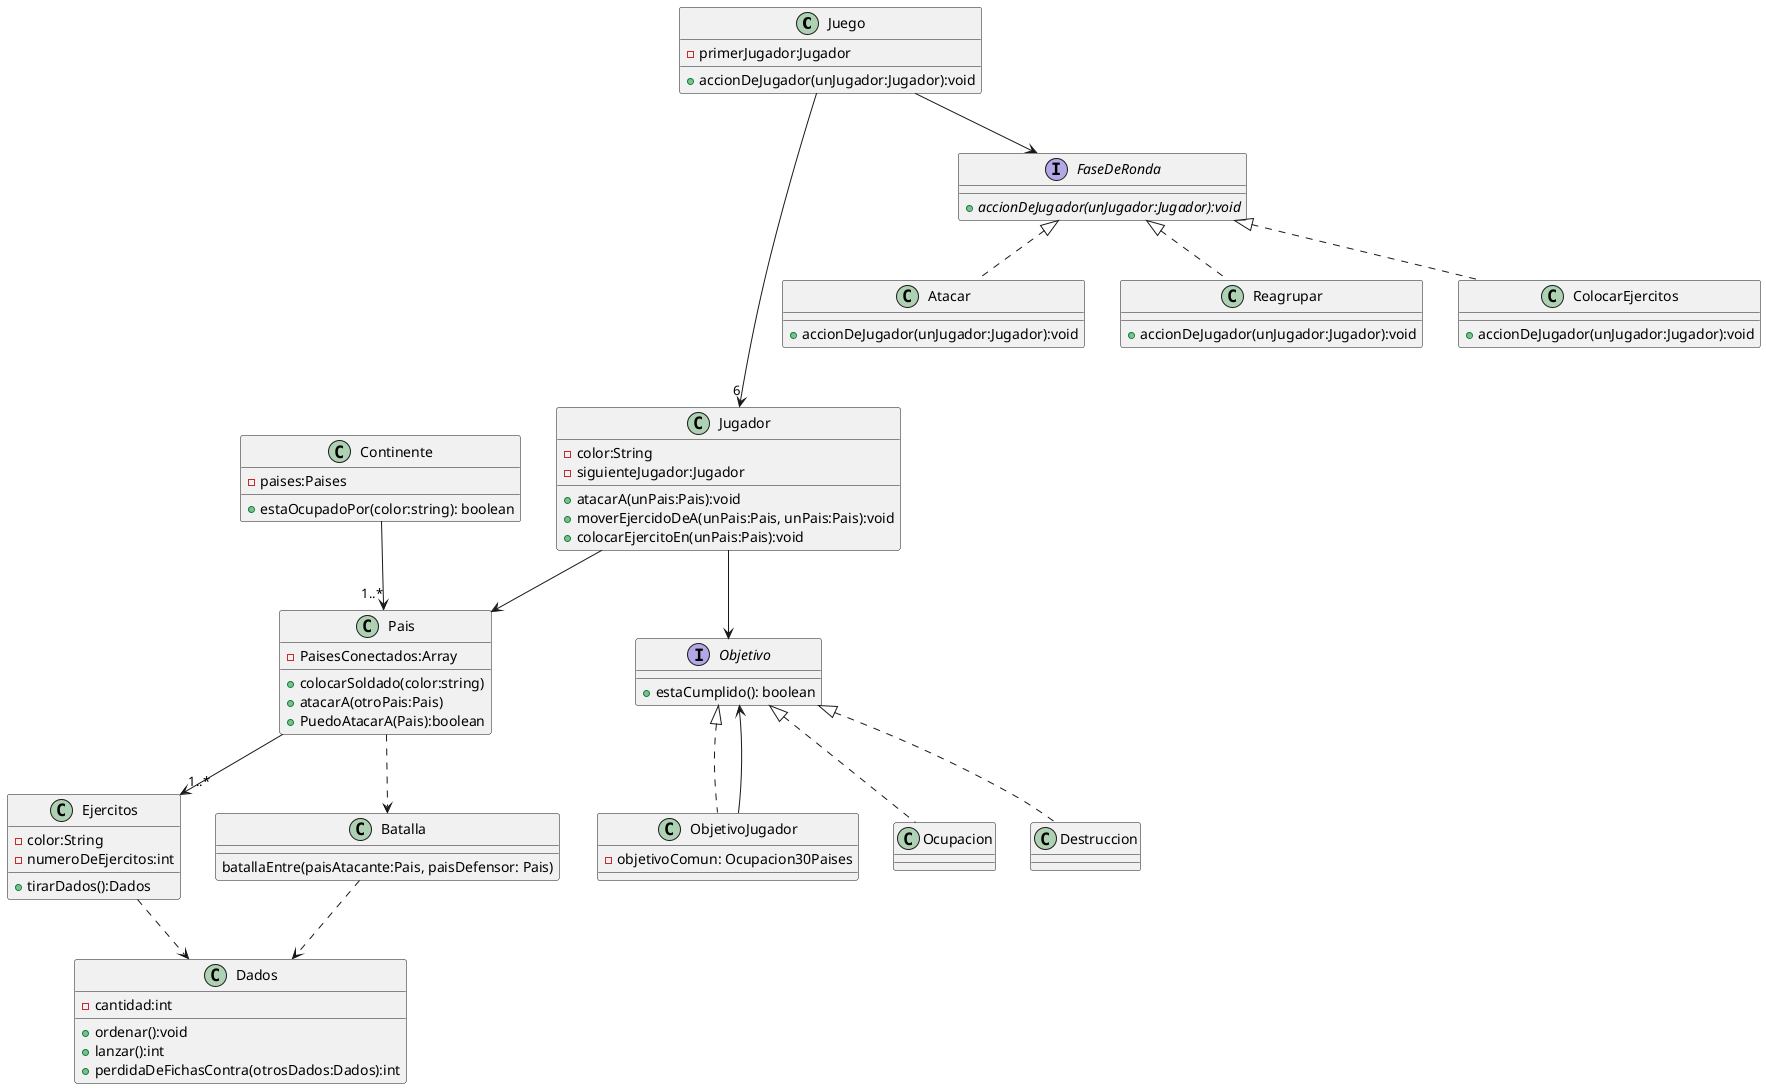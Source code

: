 @startuml
'https://plantuml.com/class-diagram

class Juego{
-primerJugador:Jugador
+accionDeJugador(unJugador:Jugador):void
}

class Jugador{
-color:String
-siguienteJugador:Jugador
+atacarA(unPais:Pais):void
+moverEjercidoDeA(unPais:Pais, unPais:Pais):void
+colocarEjercitoEn(unPais:Pais):void
}

class Ejercitos{
-color:String
-numeroDeEjercitos:int
+tirarDados():Dados
}


class Pais{
-PaisesConectados:Array
+colocarSoldado(color:string)
+atacarA(otroPais:Pais)
+PuedoAtacarA(Pais):boolean
}


class ObjetivoJugador{
-objetivoComun: Ocupacion30Paises

}

class Dados{
-cantidad:int
+ordenar():void
+lanzar():int
+perdidaDeFichasContra(otrosDados:Dados):int
}

class Continente{
-paises:Paises
+ estaOcupadoPor(color:string): boolean
}

interface FaseDeRonda{
+{abstract} accionDeJugador(unJugador:Jugador):void
}

interface Objetivo{
+ estaCumplido(): boolean
}

class Atacar{
+accionDeJugador(unJugador:Jugador):void
}

class Reagrupar{
+accionDeJugador(unJugador:Jugador):void
}

class ColocarEjercitos{
+accionDeJugador(unJugador:Jugador):void
}

class Batalla{
    batallaEntre(paisAtacante:Pais, paisDefensor: Pais)
}

Juego ---->"6" Jugador
Juego --> FaseDeRonda

FaseDeRonda <|.. Atacar
FaseDeRonda <|.. Reagrupar
FaseDeRonda <|.. ColocarEjercitos


Jugador --> Pais
Jugador --> Objetivo


Pais --> "1..*"Ejercitos

Objetivo <|.. ObjetivoJugador
Objetivo <|.. Ocupacion
Objetivo <|.. Destruccion
ObjetivoJugador --> Objetivo

Pais ..> Batalla
Ejercitos ..> Dados
Batalla ..> Dados

Continente --> "1..*" Pais

@enduml